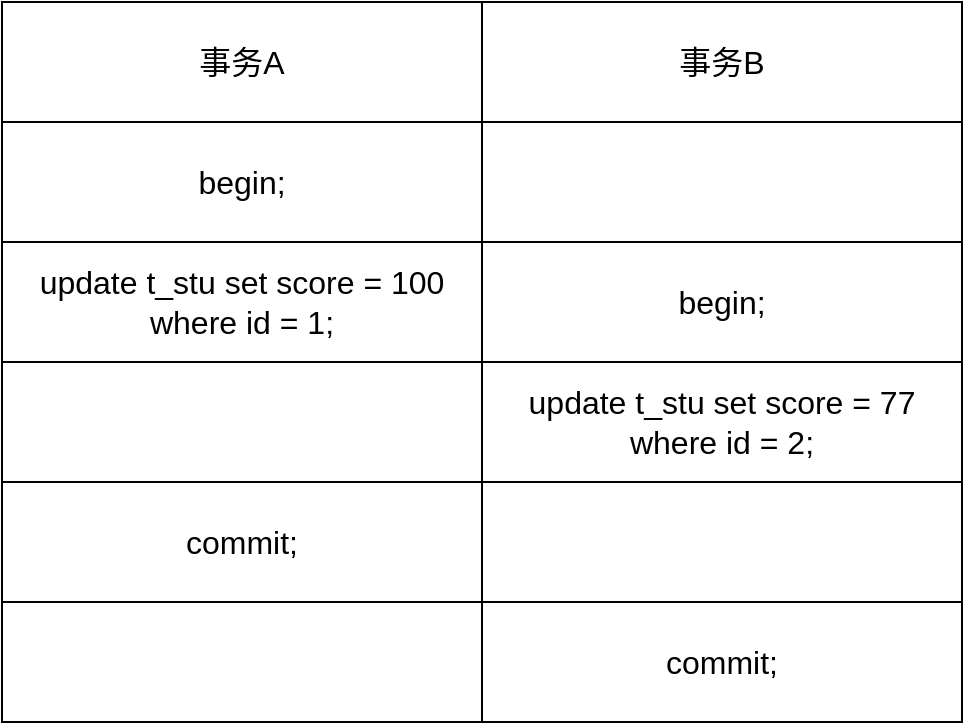 <mxfile version="15.1.4" type="github">
  <diagram id="1tEmmbN0UWgl5kfyUkwj" name="第 1 页">
    <mxGraphModel dx="946" dy="501" grid="1" gridSize="10" guides="1" tooltips="1" connect="1" arrows="1" fold="1" page="1" pageScale="1" pageWidth="827" pageHeight="1169" math="0" shadow="0">
      <root>
        <mxCell id="0" />
        <mxCell id="1" parent="0" />
        <mxCell id="T3376S7k-UnNypuW2nBb-1" value="事务A" style="rounded=0;whiteSpace=wrap;html=1;fontSize=16;" vertex="1" parent="1">
          <mxGeometry x="120" y="80" width="240" height="60" as="geometry" />
        </mxCell>
        <mxCell id="T3376S7k-UnNypuW2nBb-2" value="事务B" style="rounded=0;whiteSpace=wrap;html=1;fontSize=16;" vertex="1" parent="1">
          <mxGeometry x="360" y="80" width="240" height="60" as="geometry" />
        </mxCell>
        <mxCell id="T3376S7k-UnNypuW2nBb-3" value="begin;" style="rounded=0;whiteSpace=wrap;html=1;fontSize=16;" vertex="1" parent="1">
          <mxGeometry x="120" y="140" width="240" height="60" as="geometry" />
        </mxCell>
        <mxCell id="T3376S7k-UnNypuW2nBb-4" value="" style="rounded=0;whiteSpace=wrap;html=1;fontSize=16;" vertex="1" parent="1">
          <mxGeometry x="360" y="140" width="240" height="60" as="geometry" />
        </mxCell>
        <mxCell id="T3376S7k-UnNypuW2nBb-5" value="update t_stu set score = 100 where id = 1;" style="rounded=0;whiteSpace=wrap;html=1;fontSize=16;" vertex="1" parent="1">
          <mxGeometry x="120" y="200" width="240" height="60" as="geometry" />
        </mxCell>
        <mxCell id="T3376S7k-UnNypuW2nBb-6" value="begin;" style="rounded=0;whiteSpace=wrap;html=1;fontSize=16;" vertex="1" parent="1">
          <mxGeometry x="360" y="200" width="240" height="60" as="geometry" />
        </mxCell>
        <mxCell id="T3376S7k-UnNypuW2nBb-7" value="update t_stu set score = 77 where id = 2;" style="rounded=0;whiteSpace=wrap;html=1;fontSize=16;" vertex="1" parent="1">
          <mxGeometry x="360" y="260" width="240" height="60" as="geometry" />
        </mxCell>
        <mxCell id="T3376S7k-UnNypuW2nBb-8" value="" style="rounded=0;whiteSpace=wrap;html=1;fontSize=16;" vertex="1" parent="1">
          <mxGeometry x="120" y="260" width="240" height="60" as="geometry" />
        </mxCell>
        <mxCell id="T3376S7k-UnNypuW2nBb-9" value="commit;" style="rounded=0;whiteSpace=wrap;html=1;fontSize=16;" vertex="1" parent="1">
          <mxGeometry x="120" y="320" width="240" height="60" as="geometry" />
        </mxCell>
        <mxCell id="T3376S7k-UnNypuW2nBb-12" value="" style="rounded=0;whiteSpace=wrap;html=1;fontSize=16;" vertex="1" parent="1">
          <mxGeometry x="360" y="320" width="240" height="60" as="geometry" />
        </mxCell>
        <mxCell id="T3376S7k-UnNypuW2nBb-13" value="" style="rounded=0;whiteSpace=wrap;html=1;fontSize=16;" vertex="1" parent="1">
          <mxGeometry x="120" y="380" width="240" height="60" as="geometry" />
        </mxCell>
        <mxCell id="T3376S7k-UnNypuW2nBb-14" value="&lt;span&gt;commit;&lt;/span&gt;" style="rounded=0;whiteSpace=wrap;html=1;fontSize=16;" vertex="1" parent="1">
          <mxGeometry x="360" y="380" width="240" height="60" as="geometry" />
        </mxCell>
      </root>
    </mxGraphModel>
  </diagram>
</mxfile>
